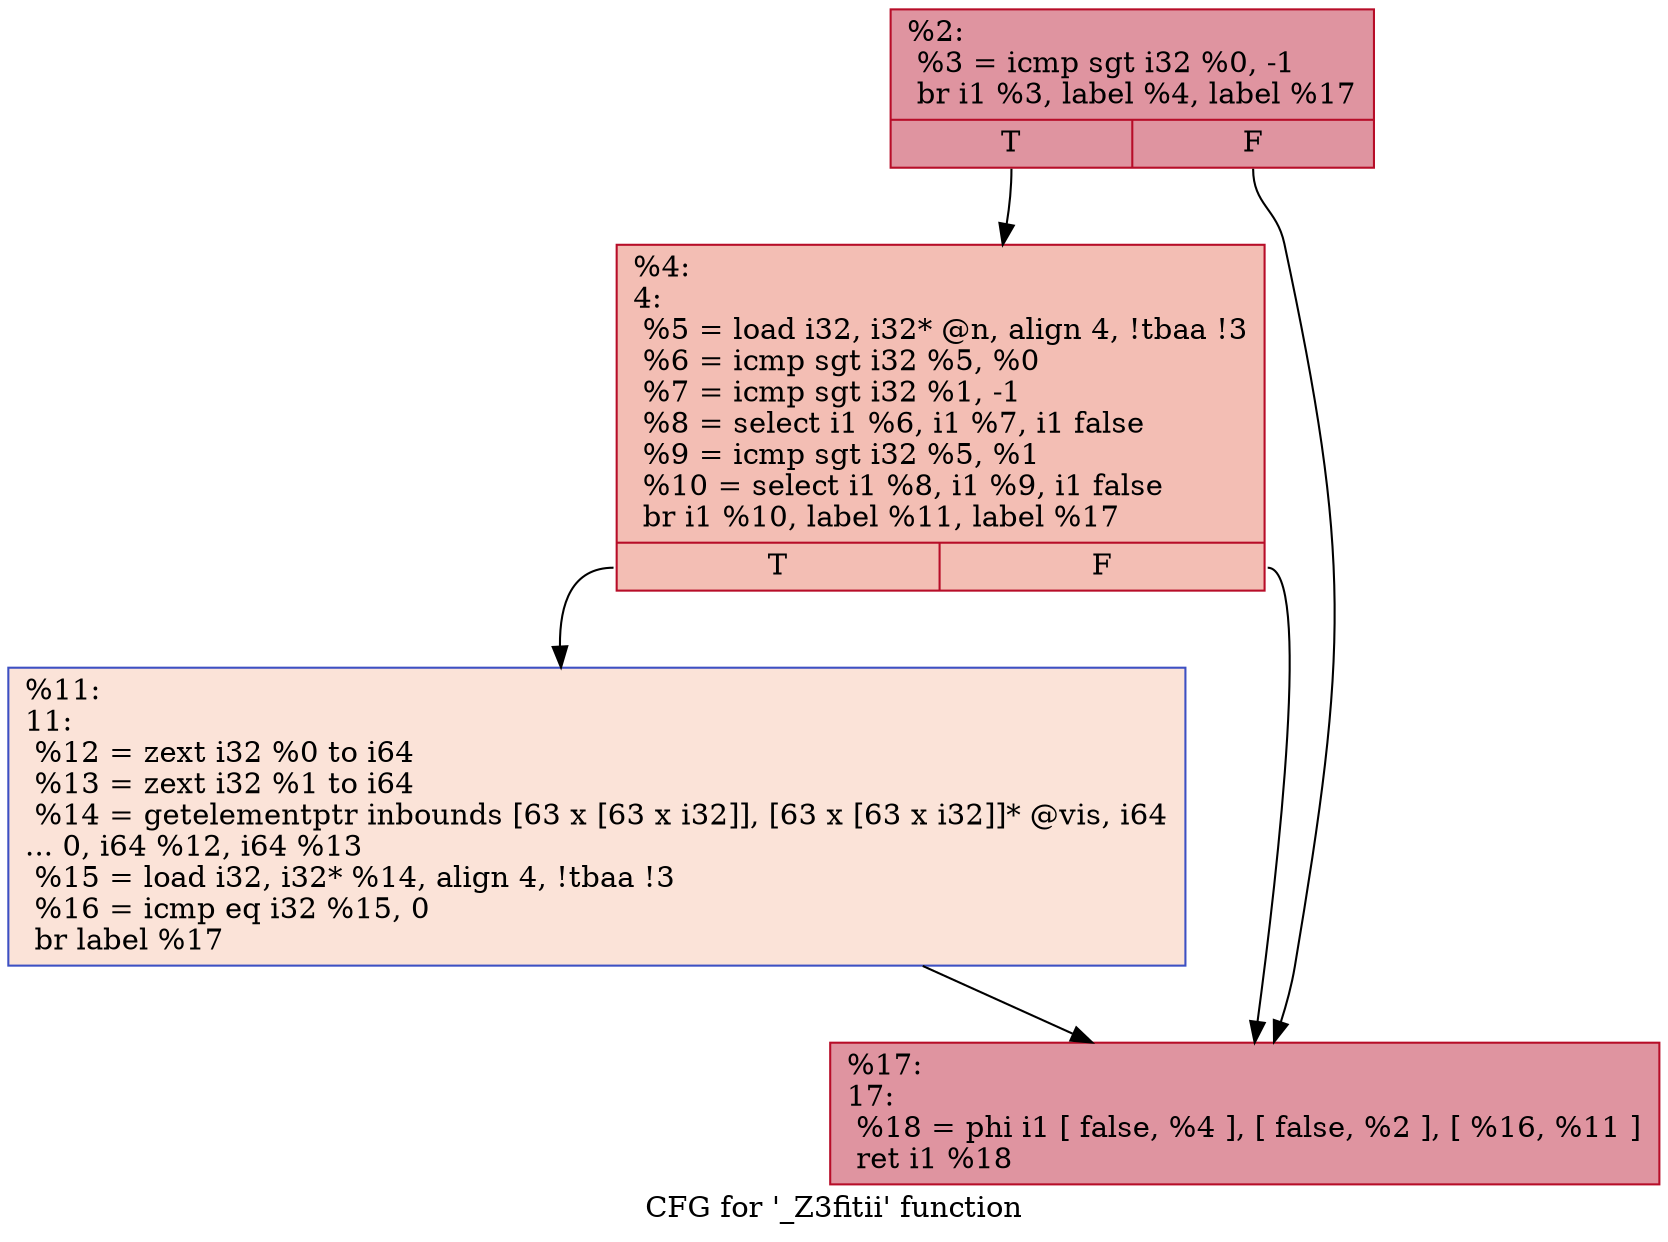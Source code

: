 digraph "CFG for '_Z3fitii' function" {
	label="CFG for '_Z3fitii' function";

	Node0x5556a9df7de0 [shape=record,color="#b70d28ff", style=filled, fillcolor="#b70d2870",label="{%2:\l  %3 = icmp sgt i32 %0, -1\l  br i1 %3, label %4, label %17\l|{<s0>T|<s1>F}}"];
	Node0x5556a9df7de0:s0 -> Node0x5556a9df7f30;
	Node0x5556a9df7de0:s1 -> Node0x5556a9df7f80;
	Node0x5556a9df7f30 [shape=record,color="#b70d28ff", style=filled, fillcolor="#e36c5570",label="{%4:\l4:                                                \l  %5 = load i32, i32* @n, align 4, !tbaa !3\l  %6 = icmp sgt i32 %5, %0\l  %7 = icmp sgt i32 %1, -1\l  %8 = select i1 %6, i1 %7, i1 false\l  %9 = icmp sgt i32 %5, %1\l  %10 = select i1 %8, i1 %9, i1 false\l  br i1 %10, label %11, label %17\l|{<s0>T|<s1>F}}"];
	Node0x5556a9df7f30:s0 -> Node0x5556a9df80c0;
	Node0x5556a9df7f30:s1 -> Node0x5556a9df7f80;
	Node0x5556a9df80c0 [shape=record,color="#3d50c3ff", style=filled, fillcolor="#f6bfa670",label="{%11:\l11:                                               \l  %12 = zext i32 %0 to i64\l  %13 = zext i32 %1 to i64\l  %14 = getelementptr inbounds [63 x [63 x i32]], [63 x [63 x i32]]* @vis, i64\l... 0, i64 %12, i64 %13\l  %15 = load i32, i32* %14, align 4, !tbaa !3\l  %16 = icmp eq i32 %15, 0\l  br label %17\l}"];
	Node0x5556a9df80c0 -> Node0x5556a9df7f80;
	Node0x5556a9df7f80 [shape=record,color="#b70d28ff", style=filled, fillcolor="#b70d2870",label="{%17:\l17:                                               \l  %18 = phi i1 [ false, %4 ], [ false, %2 ], [ %16, %11 ]\l  ret i1 %18\l}"];
}
